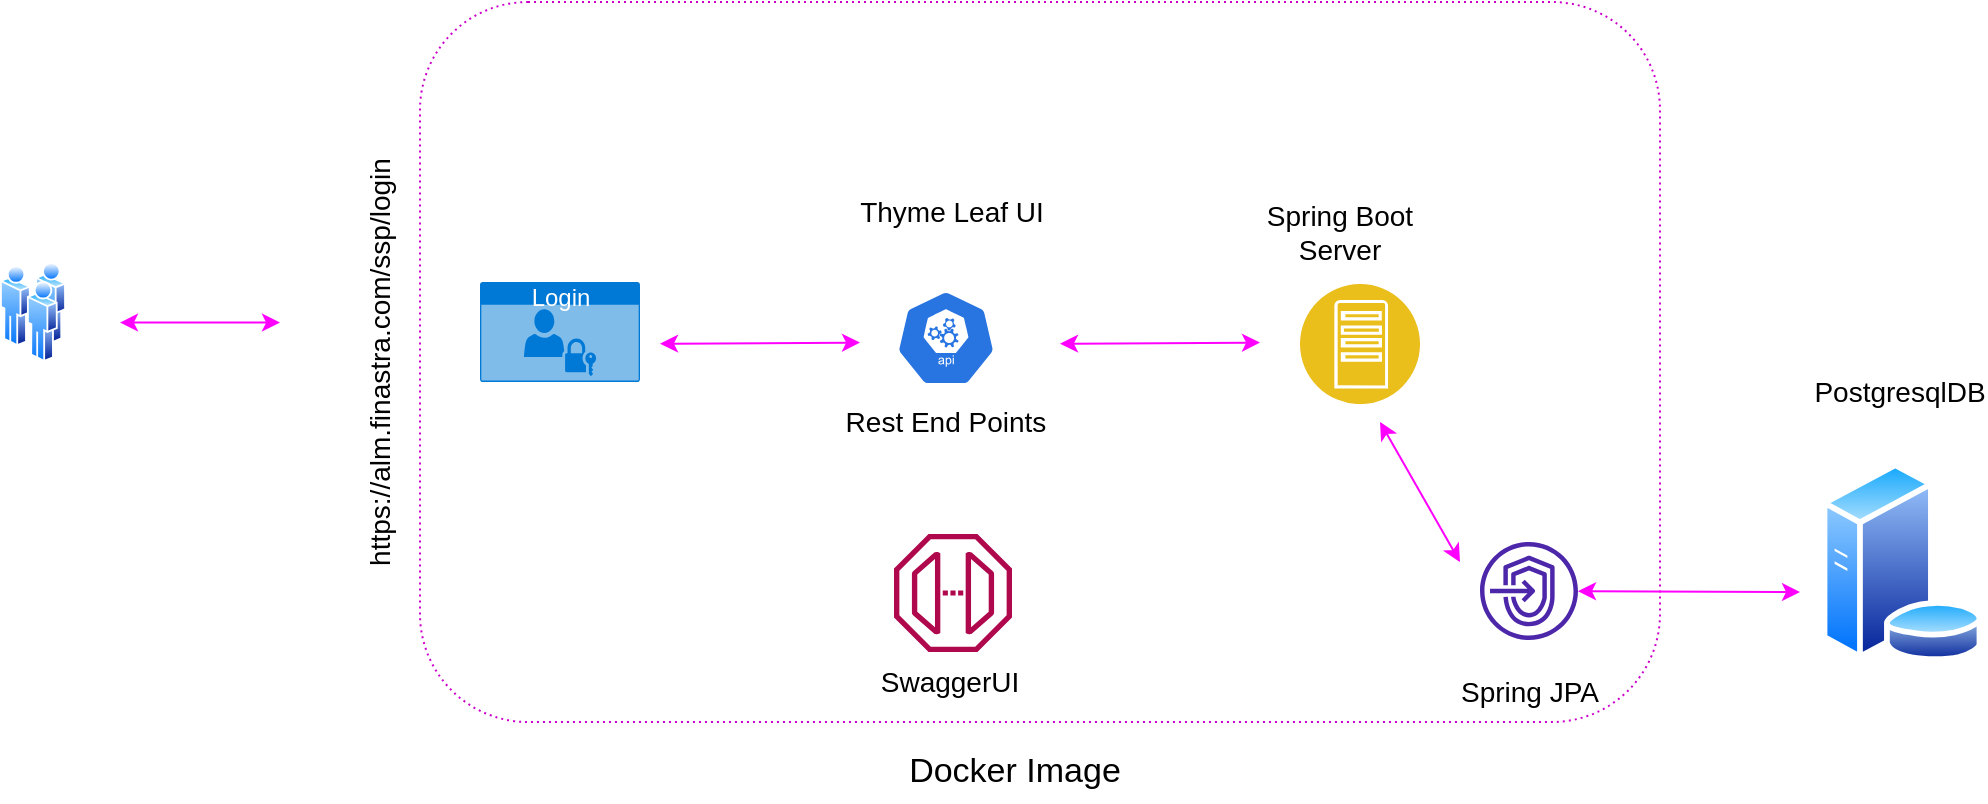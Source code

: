 <mxfile version="20.0.3" type="github">
  <diagram id="P8m5Uf9AdZJfuIBBueuS" name="Page-1">
    <mxGraphModel dx="1316" dy="811" grid="1" gridSize="10" guides="1" tooltips="1" connect="1" arrows="1" fold="1" page="1" pageScale="1" pageWidth="1169" pageHeight="827" math="0" shadow="0">
      <root>
        <mxCell id="0" />
        <mxCell id="1" parent="0" />
        <mxCell id="9hWqaZWQMXzfw_VwSN3E-2" value="" style="aspect=fixed;perimeter=ellipsePerimeter;html=1;align=center;shadow=0;dashed=0;spacingTop=3;image;image=img/lib/active_directory/database_server.svg;" vertex="1" parent="1">
          <mxGeometry x="990" y="410" width="82" height="100" as="geometry" />
        </mxCell>
        <mxCell id="9hWqaZWQMXzfw_VwSN3E-4" value="https://alm.finastra.com/ssp/login" style="text;html=1;strokeColor=none;fillColor=none;align=center;verticalAlign=middle;whiteSpace=wrap;rounded=0;rotation=-90;strokeWidth=1;fontSize=14;fontColor=#000000;" vertex="1" parent="1">
          <mxGeometry x="240" y="345" width="60" height="30" as="geometry" />
        </mxCell>
        <mxCell id="9hWqaZWQMXzfw_VwSN3E-6" value="" style="aspect=fixed;perimeter=ellipsePerimeter;html=1;align=center;shadow=0;dashed=0;spacingTop=3;image;image=img/lib/active_directory/users.svg;fontSize=14;strokeWidth=1;" vertex="1" parent="1">
          <mxGeometry x="80" y="310" width="33" height="50" as="geometry" />
        </mxCell>
        <mxCell id="9hWqaZWQMXzfw_VwSN3E-9" value="" style="rounded=1;whiteSpace=wrap;html=1;fontSize=14;fontColor=#000000;strokeWidth=1;gradientColor=#ffffff;fillColor=none;dashed=1;dashPattern=1 2;strokeColor=#CC00CC;" vertex="1" parent="1">
          <mxGeometry x="290" y="180" width="620" height="360" as="geometry" />
        </mxCell>
        <mxCell id="9hWqaZWQMXzfw_VwSN3E-7" value="" style="endArrow=classic;startArrow=classic;html=1;rounded=0;fontSize=14;fontColor=#00CCCC;strokeColor=#FF00FF;" edge="1" parent="1">
          <mxGeometry width="50" height="50" relative="1" as="geometry">
            <mxPoint x="140" y="340.29" as="sourcePoint" />
            <mxPoint x="220" y="340.29" as="targetPoint" />
          </mxGeometry>
        </mxCell>
        <mxCell id="9hWqaZWQMXzfw_VwSN3E-8" value="PostgresqlDB" style="text;html=1;strokeColor=none;fillColor=none;align=center;verticalAlign=middle;whiteSpace=wrap;rounded=0;fontSize=14;fontColor=#000000;" vertex="1" parent="1">
          <mxGeometry x="1000" y="360" width="60" height="30" as="geometry" />
        </mxCell>
        <mxCell id="9hWqaZWQMXzfw_VwSN3E-3" value="Login" style="html=1;strokeColor=none;fillColor=#0079D6;labelPosition=center;verticalLabelPosition=middle;verticalAlign=top;align=center;fontSize=12;outlineConnect=0;spacingTop=-6;fontColor=#FFFFFF;sketch=0;shape=mxgraph.sitemap.login;" vertex="1" parent="1">
          <mxGeometry x="320" y="320" width="80" height="50" as="geometry" />
        </mxCell>
        <mxCell id="9hWqaZWQMXzfw_VwSN3E-11" value="Docker Image" style="text;html=1;strokeColor=none;fillColor=none;align=center;verticalAlign=middle;whiteSpace=wrap;rounded=0;dashed=1;dashPattern=1 2;fontSize=17;fontColor=#000000;" vertex="1" parent="1">
          <mxGeometry x="525" y="550" width="125" height="30" as="geometry" />
        </mxCell>
        <mxCell id="9hWqaZWQMXzfw_VwSN3E-12" value="" style="aspect=fixed;perimeter=ellipsePerimeter;html=1;align=center;shadow=0;dashed=0;fontColor=#4277BB;labelBackgroundColor=#ffffff;fontSize=12;spacingTop=3;image;image=img/lib/ibm/applications/app_server.svg;dashPattern=1 2;strokeColor=#CC00CC;strokeWidth=1;fillColor=none;gradientColor=#ffffff;imageBackground=none;sketch=1;" vertex="1" parent="1">
          <mxGeometry x="730" y="321" width="60" height="60" as="geometry" />
        </mxCell>
        <mxCell id="9hWqaZWQMXzfw_VwSN3E-13" value="Spring Boot Server" style="text;html=1;strokeColor=none;fillColor=none;align=center;verticalAlign=middle;whiteSpace=wrap;rounded=0;dashed=1;dashPattern=1 2;sketch=1;fontSize=14;fontColor=#000000;" vertex="1" parent="1">
          <mxGeometry x="700" y="280" width="100" height="30" as="geometry" />
        </mxCell>
        <mxCell id="9hWqaZWQMXzfw_VwSN3E-15" value="" style="sketch=0;outlineConnect=0;fontColor=#232F3E;gradientColor=none;fillColor=#4D27AA;strokeColor=none;dashed=0;verticalLabelPosition=bottom;verticalAlign=top;align=center;html=1;fontSize=12;fontStyle=0;aspect=fixed;pointerEvents=1;shape=mxgraph.aws4.endpoints;dashPattern=1 2;" vertex="1" parent="1">
          <mxGeometry x="820" y="450" width="49" height="49" as="geometry" />
        </mxCell>
        <mxCell id="9hWqaZWQMXzfw_VwSN3E-16" value="" style="endArrow=classic;startArrow=classic;html=1;rounded=0;fontSize=14;fontColor=#000000;strokeColor=#FF00FF;" edge="1" parent="1" source="9hWqaZWQMXzfw_VwSN3E-15">
          <mxGeometry width="50" height="50" relative="1" as="geometry">
            <mxPoint x="920" y="510" as="sourcePoint" />
            <mxPoint x="980" y="475" as="targetPoint" />
          </mxGeometry>
        </mxCell>
        <mxCell id="9hWqaZWQMXzfw_VwSN3E-17" value="Spring JPA" style="text;html=1;strokeColor=none;fillColor=none;align=center;verticalAlign=middle;whiteSpace=wrap;rounded=0;dashed=1;dashPattern=1 2;sketch=1;fontSize=14;fontColor=#000000;" vertex="1" parent="1">
          <mxGeometry x="804.5" y="510" width="80" height="30" as="geometry" />
        </mxCell>
        <mxCell id="9hWqaZWQMXzfw_VwSN3E-19" value="" style="endArrow=classic;startArrow=classic;html=1;rounded=0;fontSize=14;fontColor=#000000;strokeColor=#FF00FF;" edge="1" parent="1">
          <mxGeometry width="50" height="50" relative="1" as="geometry">
            <mxPoint x="810" y="460" as="sourcePoint" />
            <mxPoint x="770" y="390" as="targetPoint" />
          </mxGeometry>
        </mxCell>
        <mxCell id="9hWqaZWQMXzfw_VwSN3E-20" value="" style="sketch=0;html=1;dashed=0;whitespace=wrap;fillColor=#2875E2;strokeColor=#ffffff;points=[[0.005,0.63,0],[0.1,0.2,0],[0.9,0.2,0],[0.5,0,0],[0.995,0.63,0],[0.72,0.99,0],[0.5,1,0],[0.28,0.99,0]];shape=mxgraph.kubernetes.icon;prIcon=api;dashPattern=1 2;fontSize=14;fontColor=#000000;" vertex="1" parent="1">
          <mxGeometry x="528" y="324" width="50" height="48" as="geometry" />
        </mxCell>
        <mxCell id="9hWqaZWQMXzfw_VwSN3E-21" value="" style="sketch=0;outlineConnect=0;fontColor=#232F3E;gradientColor=none;fillColor=#B0084D;strokeColor=none;dashed=0;verticalLabelPosition=bottom;verticalAlign=top;align=center;html=1;fontSize=12;fontStyle=0;aspect=fixed;pointerEvents=1;shape=mxgraph.aws4.endpoint;dashPattern=1 2;" vertex="1" parent="1">
          <mxGeometry x="527" y="446" width="59" height="59" as="geometry" />
        </mxCell>
        <mxCell id="9hWqaZWQMXzfw_VwSN3E-22" value="" style="shape=image;html=1;verticalAlign=top;verticalLabelPosition=bottom;labelBackgroundColor=#ffffff;imageAspect=0;aspect=fixed;image=https://cdn4.iconfinder.com/data/icons/online-marketing-hand-drawn-vol-4/52/search__web__website__broswer__google__magnify__browsing-128.png;dashed=1;dashPattern=1 2;sketch=1;fontSize=14;fontColor=#3333FF;strokeColor=default;strokeWidth=1;fillColor=none;gradientColor=#ffffff;labelBorderColor=#3333FF;" vertex="1" parent="1">
          <mxGeometry x="526" y="221" width="49" height="49" as="geometry" />
        </mxCell>
        <mxCell id="9hWqaZWQMXzfw_VwSN3E-24" value="" style="endArrow=classic;startArrow=classic;html=1;rounded=0;fontSize=17;fontColor=#3333FF;strokeColor=#FF00FF;" edge="1" parent="1">
          <mxGeometry width="50" height="50" relative="1" as="geometry">
            <mxPoint x="610" y="350.87" as="sourcePoint" />
            <mxPoint x="710" y="350.29" as="targetPoint" />
          </mxGeometry>
        </mxCell>
        <mxCell id="9hWqaZWQMXzfw_VwSN3E-25" value="" style="endArrow=classic;startArrow=classic;html=1;rounded=0;fontSize=17;fontColor=#3333FF;strokeColor=#FF00FF;" edge="1" parent="1">
          <mxGeometry width="50" height="50" relative="1" as="geometry">
            <mxPoint x="410.0" y="350.87" as="sourcePoint" />
            <mxPoint x="510.0" y="350.29" as="targetPoint" />
          </mxGeometry>
        </mxCell>
        <mxCell id="9hWqaZWQMXzfw_VwSN3E-27" value="SwaggerUI" style="text;html=1;strokeColor=none;fillColor=none;align=center;verticalAlign=middle;whiteSpace=wrap;rounded=0;dashed=1;dashPattern=1 2;labelBorderColor=none;sketch=1;fontSize=14;fontColor=#000000;" vertex="1" parent="1">
          <mxGeometry x="525" y="505" width="60" height="30" as="geometry" />
        </mxCell>
        <mxCell id="9hWqaZWQMXzfw_VwSN3E-28" value="Rest End Points" style="text;html=1;strokeColor=none;fillColor=none;align=center;verticalAlign=middle;whiteSpace=wrap;rounded=0;dashed=1;dashPattern=1 2;labelBorderColor=none;sketch=1;fontSize=14;fontColor=#000000;" vertex="1" parent="1">
          <mxGeometry x="488" y="375" width="130" height="30" as="geometry" />
        </mxCell>
        <mxCell id="9hWqaZWQMXzfw_VwSN3E-29" value="Thyme Leaf UI" style="text;html=1;strokeColor=none;fillColor=none;align=center;verticalAlign=middle;whiteSpace=wrap;rounded=0;dashed=1;dashPattern=1 2;labelBorderColor=none;sketch=1;fontSize=14;fontColor=#000000;" vertex="1" parent="1">
          <mxGeometry x="500" y="270" width="112" height="30" as="geometry" />
        </mxCell>
      </root>
    </mxGraphModel>
  </diagram>
</mxfile>
